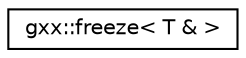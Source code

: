 digraph "Graphical Class Hierarchy"
{
  edge [fontname="Helvetica",fontsize="10",labelfontname="Helvetica",labelfontsize="10"];
  node [fontname="Helvetica",fontsize="10",shape=record];
  rankdir="LR";
  Node1 [label="gxx::freeze\< T & \>",height=0.2,width=0.4,color="black", fillcolor="white", style="filled",URL="$classgxx_1_1freeze_3_01T_01_6_01_4.html"];
}
